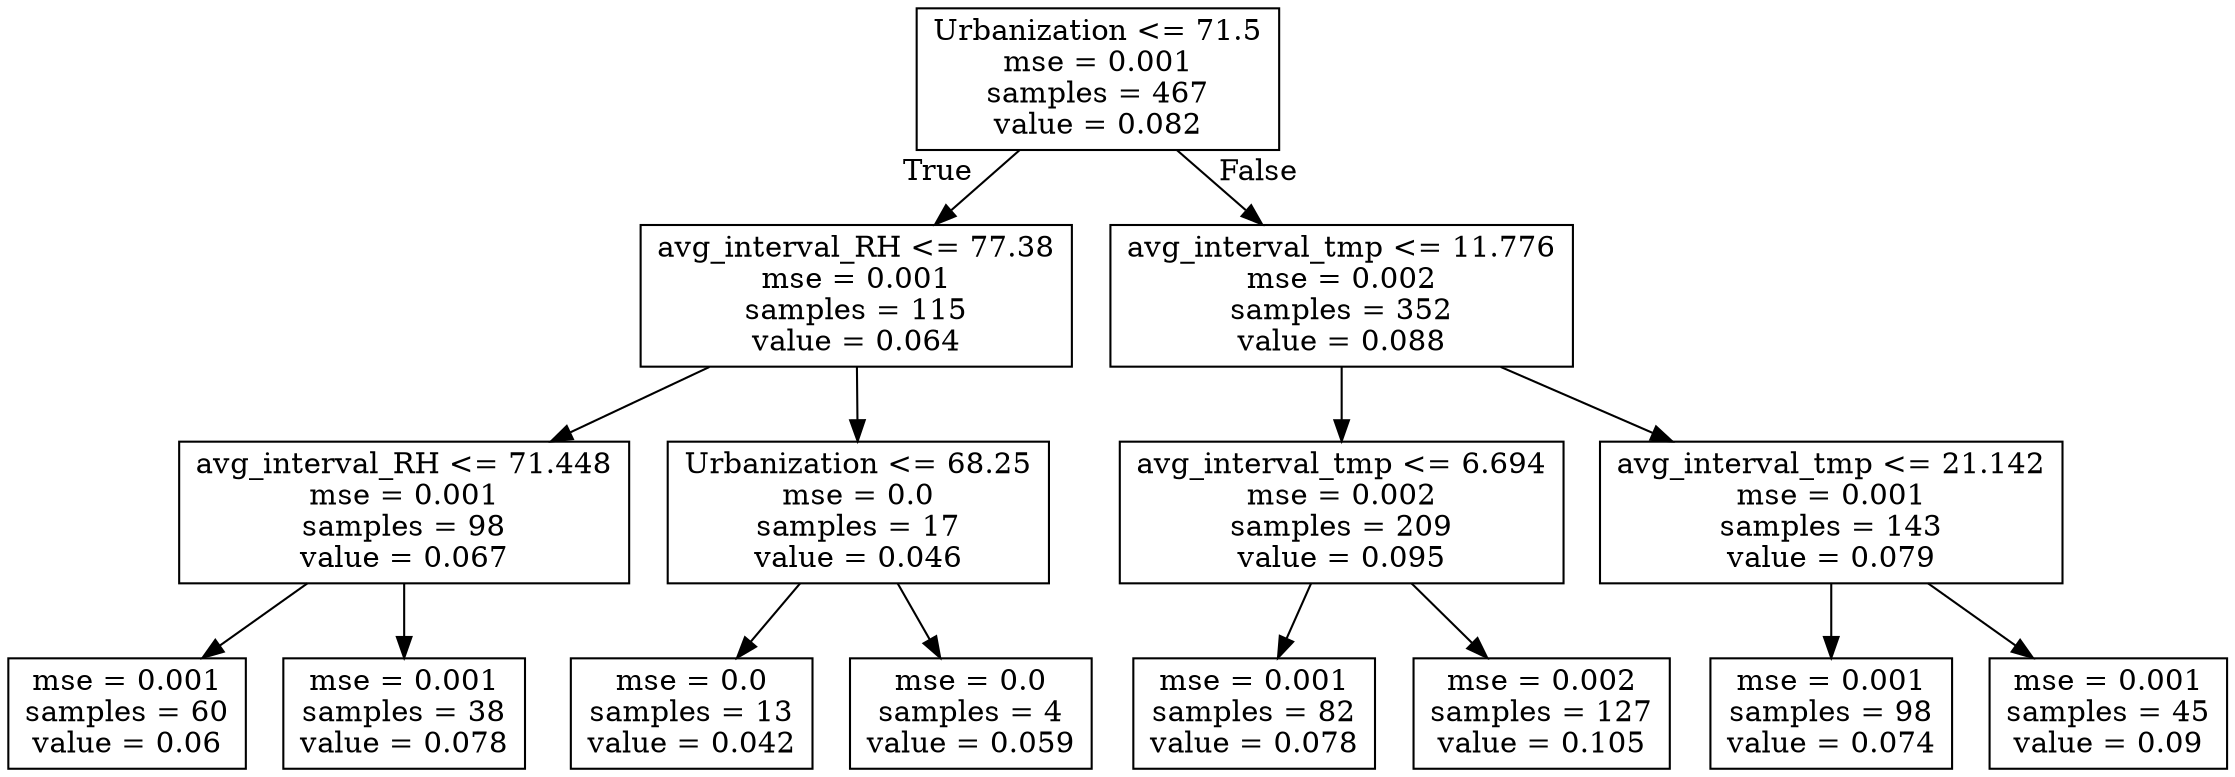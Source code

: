 digraph Tree {
node [shape=box] ;
0 [label="Urbanization <= 71.5\nmse = 0.001\nsamples = 467\nvalue = 0.082"] ;
1 [label="avg_interval_RH <= 77.38\nmse = 0.001\nsamples = 115\nvalue = 0.064"] ;
0 -> 1 [labeldistance=2.5, labelangle=45, headlabel="True"] ;
2 [label="avg_interval_RH <= 71.448\nmse = 0.001\nsamples = 98\nvalue = 0.067"] ;
1 -> 2 ;
3 [label="mse = 0.001\nsamples = 60\nvalue = 0.06"] ;
2 -> 3 ;
4 [label="mse = 0.001\nsamples = 38\nvalue = 0.078"] ;
2 -> 4 ;
5 [label="Urbanization <= 68.25\nmse = 0.0\nsamples = 17\nvalue = 0.046"] ;
1 -> 5 ;
6 [label="mse = 0.0\nsamples = 13\nvalue = 0.042"] ;
5 -> 6 ;
7 [label="mse = 0.0\nsamples = 4\nvalue = 0.059"] ;
5 -> 7 ;
8 [label="avg_interval_tmp <= 11.776\nmse = 0.002\nsamples = 352\nvalue = 0.088"] ;
0 -> 8 [labeldistance=2.5, labelangle=-45, headlabel="False"] ;
9 [label="avg_interval_tmp <= 6.694\nmse = 0.002\nsamples = 209\nvalue = 0.095"] ;
8 -> 9 ;
10 [label="mse = 0.001\nsamples = 82\nvalue = 0.078"] ;
9 -> 10 ;
11 [label="mse = 0.002\nsamples = 127\nvalue = 0.105"] ;
9 -> 11 ;
12 [label="avg_interval_tmp <= 21.142\nmse = 0.001\nsamples = 143\nvalue = 0.079"] ;
8 -> 12 ;
13 [label="mse = 0.001\nsamples = 98\nvalue = 0.074"] ;
12 -> 13 ;
14 [label="mse = 0.001\nsamples = 45\nvalue = 0.09"] ;
12 -> 14 ;
}